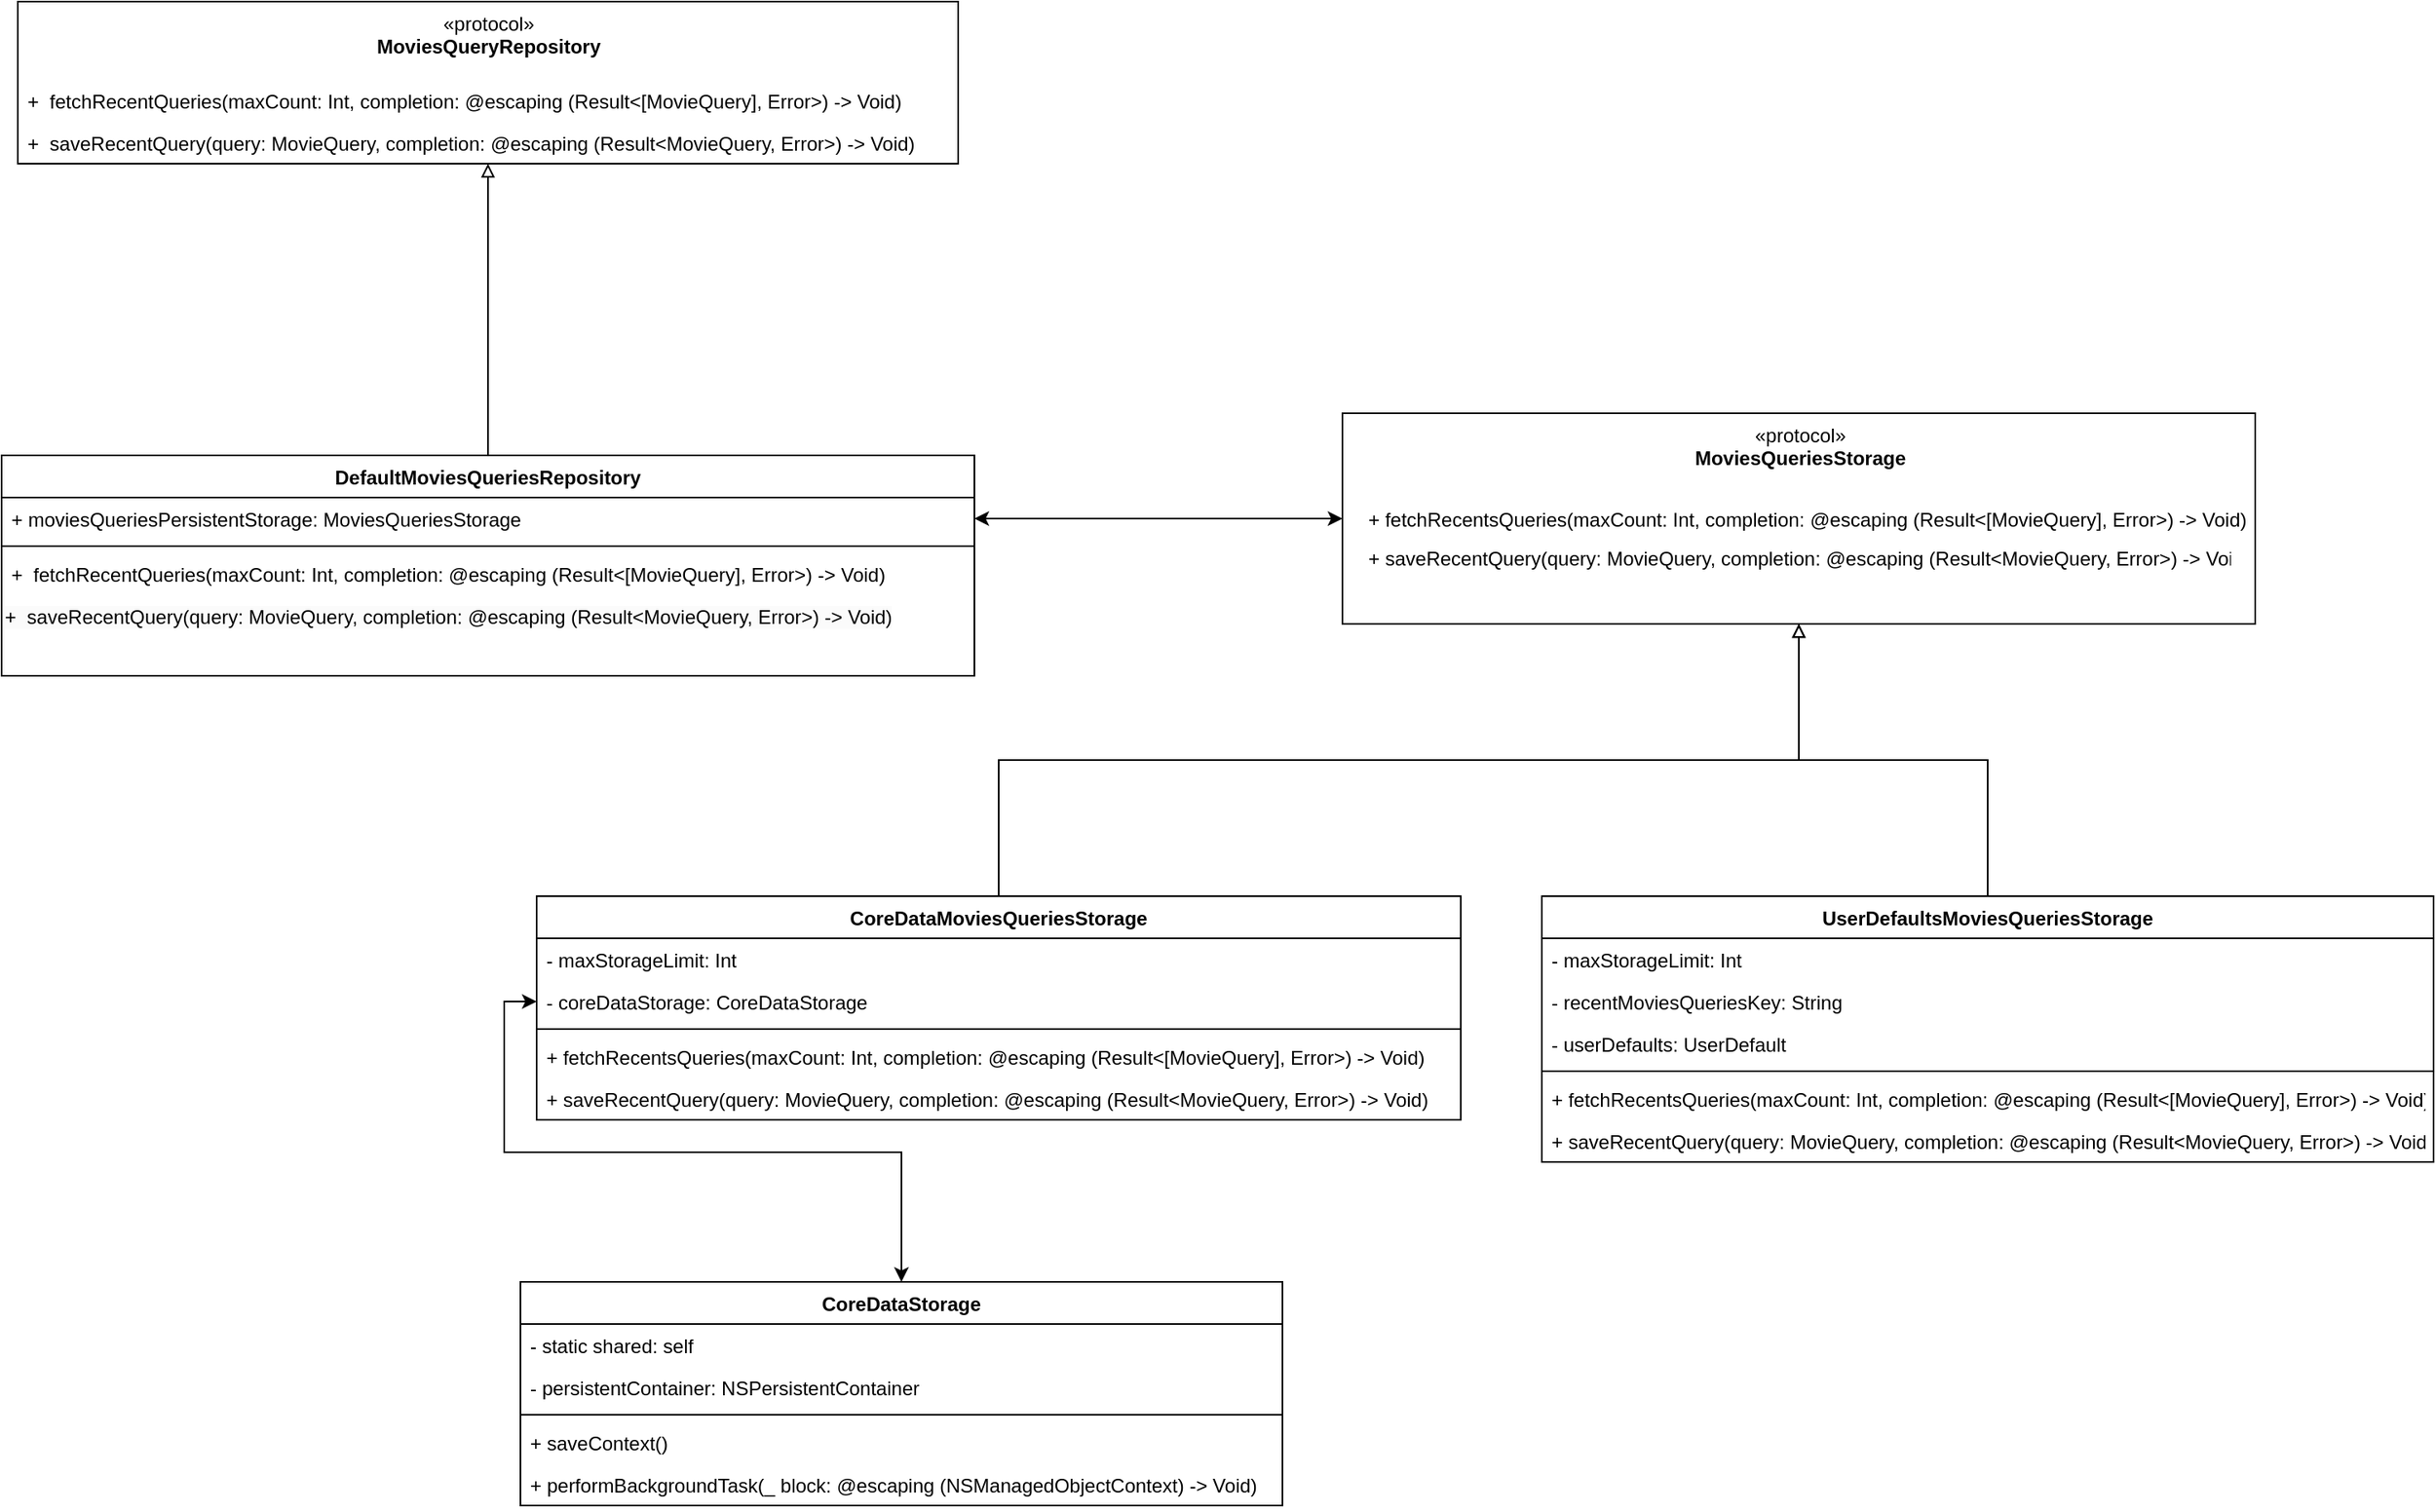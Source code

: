 <mxfile version="20.8.13" type="github">
  <diagram id="C5RBs43oDa-KdzZeNtuy" name="Page-1">
    <mxGraphModel dx="1590" dy="1078" grid="1" gridSize="10" guides="1" tooltips="1" connect="1" arrows="1" fold="1" page="1" pageScale="1" pageWidth="1654" pageHeight="1169" math="0" shadow="0">
      <root>
        <mxCell id="WIyWlLk6GJQsqaUBKTNV-0" />
        <mxCell id="WIyWlLk6GJQsqaUBKTNV-1" parent="WIyWlLk6GJQsqaUBKTNV-0" />
        <mxCell id="OBEdP0ZuhPgi0f2EKkzO-41" value="" style="group" vertex="1" connectable="0" parent="WIyWlLk6GJQsqaUBKTNV-1">
          <mxGeometry x="100" y="90" width="1500" height="928" as="geometry" />
        </mxCell>
        <mxCell id="ULcCmBLq2Xg-PFFbzqAl-67" value="" style="group" parent="OBEdP0ZuhPgi0f2EKkzO-41" vertex="1" connectable="0">
          <mxGeometry x="10" width="720" height="100" as="geometry" />
        </mxCell>
        <mxCell id="ULcCmBLq2Xg-PFFbzqAl-68" value="«protocol»&lt;br&gt;&lt;b&gt;MoviesQueryRepository&lt;br&gt;&lt;/b&gt;" style="html=1;verticalAlign=top;" parent="ULcCmBLq2Xg-PFFbzqAl-67" vertex="1">
          <mxGeometry width="580" height="100" as="geometry" />
        </mxCell>
        <mxCell id="ULcCmBLq2Xg-PFFbzqAl-69" value="+  fetchRecentQueries(maxCount: Int, completion: @escaping (Result&lt;[MovieQuery], Error&gt;) -&gt; Void)&#xa;" style="text;strokeColor=none;fillColor=none;align=left;verticalAlign=top;spacingLeft=4;spacingRight=4;overflow=hidden;rotatable=0;points=[[0,0.5],[1,0.5]];portConstraint=eastwest;" parent="ULcCmBLq2Xg-PFFbzqAl-67" vertex="1">
          <mxGeometry y="48" width="606.316" height="26" as="geometry" />
        </mxCell>
        <mxCell id="ULcCmBLq2Xg-PFFbzqAl-70" value="+  saveRecentQuery(query: MovieQuery, completion: @escaping (Result&lt;MovieQuery, Error&gt;) -&gt; Void)&#xa;" style="text;strokeColor=none;fillColor=none;align=left;verticalAlign=top;spacingLeft=4;spacingRight=4;overflow=hidden;rotatable=0;points=[[0,0.5],[1,0.5]];portConstraint=eastwest;" parent="ULcCmBLq2Xg-PFFbzqAl-67" vertex="1">
          <mxGeometry y="74" width="606.316" height="26" as="geometry" />
        </mxCell>
        <mxCell id="ULcCmBLq2Xg-PFFbzqAl-71" style="edgeStyle=orthogonalEdgeStyle;rounded=0;orthogonalLoop=1;jettySize=auto;html=1;exitX=0.5;exitY=1;exitDx=0;exitDy=0;" parent="ULcCmBLq2Xg-PFFbzqAl-67" source="ULcCmBLq2Xg-PFFbzqAl-68" target="ULcCmBLq2Xg-PFFbzqAl-68" edge="1">
          <mxGeometry relative="1" as="geometry" />
        </mxCell>
        <mxCell id="ULcCmBLq2Xg-PFFbzqAl-72" style="edgeStyle=orthogonalEdgeStyle;rounded=0;orthogonalLoop=1;jettySize=auto;html=1;endArrow=block;endFill=0;" parent="OBEdP0ZuhPgi0f2EKkzO-41" source="ULcCmBLq2Xg-PFFbzqAl-73" target="ULcCmBLq2Xg-PFFbzqAl-68" edge="1">
          <mxGeometry relative="1" as="geometry" />
        </mxCell>
        <mxCell id="ULcCmBLq2Xg-PFFbzqAl-73" value="DefaultMoviesQueriesRepository" style="swimlane;fontStyle=1;align=center;verticalAlign=top;childLayout=stackLayout;horizontal=1;startSize=26;horizontalStack=0;resizeParent=1;resizeParentMax=0;resizeLast=0;collapsible=1;marginBottom=0;" parent="OBEdP0ZuhPgi0f2EKkzO-41" vertex="1">
          <mxGeometry y="280" width="600" height="136" as="geometry" />
        </mxCell>
        <mxCell id="ULcCmBLq2Xg-PFFbzqAl-74" value="+ moviesQueriesPersistentStorage: MoviesQueriesStorage" style="text;strokeColor=none;fillColor=none;align=left;verticalAlign=top;spacingLeft=4;spacingRight=4;overflow=hidden;rotatable=0;points=[[0,0.5],[1,0.5]];portConstraint=eastwest;" parent="ULcCmBLq2Xg-PFFbzqAl-73" vertex="1">
          <mxGeometry y="26" width="600" height="26" as="geometry" />
        </mxCell>
        <mxCell id="ULcCmBLq2Xg-PFFbzqAl-75" value="" style="line;strokeWidth=1;fillColor=none;align=left;verticalAlign=middle;spacingTop=-1;spacingLeft=3;spacingRight=3;rotatable=0;labelPosition=right;points=[];portConstraint=eastwest;strokeColor=inherit;" parent="ULcCmBLq2Xg-PFFbzqAl-73" vertex="1">
          <mxGeometry y="52" width="600" height="8" as="geometry" />
        </mxCell>
        <mxCell id="ULcCmBLq2Xg-PFFbzqAl-79" value="+  fetchRecentQueries(maxCount: Int, completion: @escaping (Result&lt;[MovieQuery], Error&gt;) -&gt; Void)&#xa;" style="text;strokeColor=none;fillColor=none;align=left;verticalAlign=top;spacingLeft=4;spacingRight=4;overflow=hidden;rotatable=0;points=[[0,0.5],[1,0.5]];portConstraint=eastwest;" parent="ULcCmBLq2Xg-PFFbzqAl-73" vertex="1">
          <mxGeometry y="60" width="600" height="26" as="geometry" />
        </mxCell>
        <mxCell id="ULcCmBLq2Xg-PFFbzqAl-80" value="&lt;span style=&quot;caret-color: rgb(0, 0, 0); color: rgb(0, 0, 0); font-family: Helvetica; font-size: 12px; font-style: normal; font-variant-caps: normal; font-weight: 400; letter-spacing: normal; text-align: left; text-indent: 0px; text-transform: none; word-spacing: 0px; -webkit-text-stroke-width: 0px; background-color: rgb(251, 251, 251); text-decoration: none; float: none; display: inline !important;&quot;&gt;+ &amp;nbsp;saveRecentQuery(query: MovieQuery, completion: @escaping (Result&amp;lt;MovieQuery, Error&amp;gt;) -&amp;gt; Void)&lt;/span&gt;" style="text;whiteSpace=wrap;html=1;" parent="ULcCmBLq2Xg-PFFbzqAl-73" vertex="1">
          <mxGeometry y="86" width="600" height="50" as="geometry" />
        </mxCell>
        <mxCell id="OBEdP0ZuhPgi0f2EKkzO-0" style="edgeStyle=orthogonalEdgeStyle;rounded=0;orthogonalLoop=1;jettySize=auto;html=1;exitX=1;exitY=0.5;exitDx=0;exitDy=0;startArrow=classic;startFill=1;" edge="1" parent="OBEdP0ZuhPgi0f2EKkzO-41" source="ULcCmBLq2Xg-PFFbzqAl-74" target="OBEdP0ZuhPgi0f2EKkzO-1">
          <mxGeometry relative="1" as="geometry">
            <mxPoint x="790" y="318.667" as="targetPoint" />
          </mxGeometry>
        </mxCell>
        <mxCell id="OBEdP0ZuhPgi0f2EKkzO-1" value="«protocol»&lt;br&gt;&lt;b&gt;MoviesQueriesStorage&lt;/b&gt;" style="html=1;verticalAlign=top;" vertex="1" parent="OBEdP0ZuhPgi0f2EKkzO-41">
          <mxGeometry x="827" y="254" width="563" height="130" as="geometry" />
        </mxCell>
        <mxCell id="OBEdP0ZuhPgi0f2EKkzO-2" value="   + fetchRecentsQueries(maxCount: Int, completion: @escaping (Result&lt;[MovieQuery], Error&gt;) -&gt; Void)&#xa;" style="text;strokeColor=none;fillColor=none;align=left;verticalAlign=top;spacingLeft=4;spacingRight=4;overflow=hidden;rotatable=0;points=[[0,0.5],[1,0.5]];portConstraint=eastwest;" vertex="1" parent="OBEdP0ZuhPgi0f2EKkzO-41">
          <mxGeometry x="827" y="306" width="563" height="26" as="geometry" />
        </mxCell>
        <mxCell id="OBEdP0ZuhPgi0f2EKkzO-4" value="   + saveRecentQuery(query: MovieQuery, completion: @escaping (Result&lt;MovieQuery, Error&gt;) -&gt; Void)&#xa;" style="text;strokeColor=none;fillColor=none;align=left;verticalAlign=top;spacingLeft=4;spacingRight=4;overflow=hidden;rotatable=0;points=[[0,0.5],[1,0.5]];portConstraint=eastwest;" vertex="1" parent="OBEdP0ZuhPgi0f2EKkzO-41">
          <mxGeometry x="827" y="330" width="553" height="26" as="geometry" />
        </mxCell>
        <mxCell id="OBEdP0ZuhPgi0f2EKkzO-30" style="edgeStyle=orthogonalEdgeStyle;rounded=0;orthogonalLoop=1;jettySize=auto;html=1;exitX=0.5;exitY=0;exitDx=0;exitDy=0;entryX=0.5;entryY=1;entryDx=0;entryDy=0;endArrow=block;endFill=0;" edge="1" parent="OBEdP0ZuhPgi0f2EKkzO-41" source="OBEdP0ZuhPgi0f2EKkzO-7" target="OBEdP0ZuhPgi0f2EKkzO-1">
          <mxGeometry relative="1" as="geometry" />
        </mxCell>
        <mxCell id="OBEdP0ZuhPgi0f2EKkzO-7" value="CoreDataMoviesQueriesStorage" style="swimlane;fontStyle=1;align=center;verticalAlign=top;childLayout=stackLayout;horizontal=1;startSize=26;horizontalStack=0;resizeParent=1;resizeParentMax=0;resizeLast=0;collapsible=1;marginBottom=0;" vertex="1" parent="OBEdP0ZuhPgi0f2EKkzO-41">
          <mxGeometry x="330" y="552" width="570" height="138" as="geometry" />
        </mxCell>
        <mxCell id="OBEdP0ZuhPgi0f2EKkzO-8" value="- maxStorageLimit: Int" style="text;strokeColor=none;fillColor=none;align=left;verticalAlign=top;spacingLeft=4;spacingRight=4;overflow=hidden;rotatable=0;points=[[0,0.5],[1,0.5]];portConstraint=eastwest;" vertex="1" parent="OBEdP0ZuhPgi0f2EKkzO-7">
          <mxGeometry y="26" width="570" height="26" as="geometry" />
        </mxCell>
        <mxCell id="OBEdP0ZuhPgi0f2EKkzO-13" value="- coreDataStorage: CoreDataStorage" style="text;strokeColor=none;fillColor=none;align=left;verticalAlign=top;spacingLeft=4;spacingRight=4;overflow=hidden;rotatable=0;points=[[0,0.5],[1,0.5]];portConstraint=eastwest;" vertex="1" parent="OBEdP0ZuhPgi0f2EKkzO-7">
          <mxGeometry y="52" width="570" height="26" as="geometry" />
        </mxCell>
        <mxCell id="OBEdP0ZuhPgi0f2EKkzO-9" value="" style="line;strokeWidth=1;fillColor=none;align=left;verticalAlign=middle;spacingTop=-1;spacingLeft=3;spacingRight=3;rotatable=0;labelPosition=right;points=[];portConstraint=eastwest;strokeColor=inherit;" vertex="1" parent="OBEdP0ZuhPgi0f2EKkzO-7">
          <mxGeometry y="78" width="570" height="8" as="geometry" />
        </mxCell>
        <mxCell id="OBEdP0ZuhPgi0f2EKkzO-10" value="+ fetchRecentsQueries(maxCount: Int, completion: @escaping (Result&lt;[MovieQuery], Error&gt;) -&gt; Void)&#xa;" style="text;strokeColor=none;fillColor=none;align=left;verticalAlign=top;spacingLeft=4;spacingRight=4;overflow=hidden;rotatable=0;points=[[0,0.5],[1,0.5]];portConstraint=eastwest;" vertex="1" parent="OBEdP0ZuhPgi0f2EKkzO-7">
          <mxGeometry y="86" width="570" height="26" as="geometry" />
        </mxCell>
        <mxCell id="OBEdP0ZuhPgi0f2EKkzO-14" value="+ saveRecentQuery(query: MovieQuery, completion: @escaping (Result&lt;MovieQuery, Error&gt;) -&gt; Void)&#xa;" style="text;strokeColor=none;fillColor=none;align=left;verticalAlign=top;spacingLeft=4;spacingRight=4;overflow=hidden;rotatable=0;points=[[0,0.5],[1,0.5]];portConstraint=eastwest;" vertex="1" parent="OBEdP0ZuhPgi0f2EKkzO-7">
          <mxGeometry y="112" width="570" height="26" as="geometry" />
        </mxCell>
        <mxCell id="OBEdP0ZuhPgi0f2EKkzO-31" style="edgeStyle=orthogonalEdgeStyle;rounded=0;orthogonalLoop=1;jettySize=auto;html=1;exitX=0.5;exitY=0;exitDx=0;exitDy=0;entryX=0.5;entryY=1;entryDx=0;entryDy=0;endArrow=block;endFill=0;" edge="1" parent="OBEdP0ZuhPgi0f2EKkzO-41" source="OBEdP0ZuhPgi0f2EKkzO-19" target="OBEdP0ZuhPgi0f2EKkzO-1">
          <mxGeometry relative="1" as="geometry" />
        </mxCell>
        <mxCell id="OBEdP0ZuhPgi0f2EKkzO-19" value="UserDefaultsMoviesQueriesStorage" style="swimlane;fontStyle=1;align=center;verticalAlign=top;childLayout=stackLayout;horizontal=1;startSize=26;horizontalStack=0;resizeParent=1;resizeParentMax=0;resizeLast=0;collapsible=1;marginBottom=0;" vertex="1" parent="OBEdP0ZuhPgi0f2EKkzO-41">
          <mxGeometry x="950" y="552" width="550" height="164" as="geometry" />
        </mxCell>
        <mxCell id="OBEdP0ZuhPgi0f2EKkzO-20" value="- maxStorageLimit: Int" style="text;strokeColor=none;fillColor=none;align=left;verticalAlign=top;spacingLeft=4;spacingRight=4;overflow=hidden;rotatable=0;points=[[0,0.5],[1,0.5]];portConstraint=eastwest;" vertex="1" parent="OBEdP0ZuhPgi0f2EKkzO-19">
          <mxGeometry y="26" width="550" height="26" as="geometry" />
        </mxCell>
        <mxCell id="OBEdP0ZuhPgi0f2EKkzO-26" value="- recentMoviesQueriesKey: String" style="text;strokeColor=none;fillColor=none;align=left;verticalAlign=top;spacingLeft=4;spacingRight=4;overflow=hidden;rotatable=0;points=[[0,0.5],[1,0.5]];portConstraint=eastwest;" vertex="1" parent="OBEdP0ZuhPgi0f2EKkzO-19">
          <mxGeometry y="52" width="550" height="26" as="geometry" />
        </mxCell>
        <mxCell id="OBEdP0ZuhPgi0f2EKkzO-25" value="- userDefaults: UserDefault" style="text;strokeColor=none;fillColor=none;align=left;verticalAlign=top;spacingLeft=4;spacingRight=4;overflow=hidden;rotatable=0;points=[[0,0.5],[1,0.5]];portConstraint=eastwest;" vertex="1" parent="OBEdP0ZuhPgi0f2EKkzO-19">
          <mxGeometry y="78" width="550" height="26" as="geometry" />
        </mxCell>
        <mxCell id="OBEdP0ZuhPgi0f2EKkzO-21" value="" style="line;strokeWidth=1;fillColor=none;align=left;verticalAlign=middle;spacingTop=-1;spacingLeft=3;spacingRight=3;rotatable=0;labelPosition=right;points=[];portConstraint=eastwest;strokeColor=inherit;" vertex="1" parent="OBEdP0ZuhPgi0f2EKkzO-19">
          <mxGeometry y="104" width="550" height="8" as="geometry" />
        </mxCell>
        <mxCell id="OBEdP0ZuhPgi0f2EKkzO-22" value="+ fetchRecentsQueries(maxCount: Int, completion: @escaping (Result&lt;[MovieQuery], Error&gt;) -&gt; Void)&#xa;" style="text;strokeColor=none;fillColor=none;align=left;verticalAlign=top;spacingLeft=4;spacingRight=4;overflow=hidden;rotatable=0;points=[[0,0.5],[1,0.5]];portConstraint=eastwest;" vertex="1" parent="OBEdP0ZuhPgi0f2EKkzO-19">
          <mxGeometry y="112" width="550" height="26" as="geometry" />
        </mxCell>
        <mxCell id="OBEdP0ZuhPgi0f2EKkzO-28" value="+ saveRecentQuery(query: MovieQuery, completion: @escaping (Result&lt;MovieQuery, Error&gt;) -&gt; Void)&#xa;" style="text;strokeColor=none;fillColor=none;align=left;verticalAlign=top;spacingLeft=4;spacingRight=4;overflow=hidden;rotatable=0;points=[[0,0.5],[1,0.5]];portConstraint=eastwest;" vertex="1" parent="OBEdP0ZuhPgi0f2EKkzO-19">
          <mxGeometry y="138" width="550" height="26" as="geometry" />
        </mxCell>
        <mxCell id="OBEdP0ZuhPgi0f2EKkzO-32" value="CoreDataStorage" style="swimlane;fontStyle=1;align=center;verticalAlign=top;childLayout=stackLayout;horizontal=1;startSize=26;horizontalStack=0;resizeParent=1;resizeParentMax=0;resizeLast=0;collapsible=1;marginBottom=0;" vertex="1" parent="OBEdP0ZuhPgi0f2EKkzO-41">
          <mxGeometry x="320" y="790" width="470" height="138" as="geometry" />
        </mxCell>
        <mxCell id="OBEdP0ZuhPgi0f2EKkzO-33" value="- static shared: self" style="text;strokeColor=none;fillColor=none;align=left;verticalAlign=top;spacingLeft=4;spacingRight=4;overflow=hidden;rotatable=0;points=[[0,0.5],[1,0.5]];portConstraint=eastwest;" vertex="1" parent="OBEdP0ZuhPgi0f2EKkzO-32">
          <mxGeometry y="26" width="470" height="26" as="geometry" />
        </mxCell>
        <mxCell id="OBEdP0ZuhPgi0f2EKkzO-37" value="- persistentContainer: NSPersistentContainer" style="text;strokeColor=none;fillColor=none;align=left;verticalAlign=top;spacingLeft=4;spacingRight=4;overflow=hidden;rotatable=0;points=[[0,0.5],[1,0.5]];portConstraint=eastwest;" vertex="1" parent="OBEdP0ZuhPgi0f2EKkzO-32">
          <mxGeometry y="52" width="470" height="26" as="geometry" />
        </mxCell>
        <mxCell id="OBEdP0ZuhPgi0f2EKkzO-34" value="" style="line;strokeWidth=1;fillColor=none;align=left;verticalAlign=middle;spacingTop=-1;spacingLeft=3;spacingRight=3;rotatable=0;labelPosition=right;points=[];portConstraint=eastwest;strokeColor=inherit;" vertex="1" parent="OBEdP0ZuhPgi0f2EKkzO-32">
          <mxGeometry y="78" width="470" height="8" as="geometry" />
        </mxCell>
        <mxCell id="OBEdP0ZuhPgi0f2EKkzO-35" value="+ saveContext()" style="text;strokeColor=none;fillColor=none;align=left;verticalAlign=top;spacingLeft=4;spacingRight=4;overflow=hidden;rotatable=0;points=[[0,0.5],[1,0.5]];portConstraint=eastwest;" vertex="1" parent="OBEdP0ZuhPgi0f2EKkzO-32">
          <mxGeometry y="86" width="470" height="26" as="geometry" />
        </mxCell>
        <mxCell id="OBEdP0ZuhPgi0f2EKkzO-38" value="+ performBackgroundTask(_ block: @escaping (NSManagedObjectContext) -&gt; Void)" style="text;strokeColor=none;fillColor=none;align=left;verticalAlign=top;spacingLeft=4;spacingRight=4;overflow=hidden;rotatable=0;points=[[0,0.5],[1,0.5]];portConstraint=eastwest;" vertex="1" parent="OBEdP0ZuhPgi0f2EKkzO-32">
          <mxGeometry y="112" width="470" height="26" as="geometry" />
        </mxCell>
        <mxCell id="OBEdP0ZuhPgi0f2EKkzO-40" style="edgeStyle=orthogonalEdgeStyle;rounded=0;orthogonalLoop=1;jettySize=auto;html=1;entryX=0.5;entryY=0;entryDx=0;entryDy=0;endArrow=classic;endFill=1;startArrow=classic;startFill=1;" edge="1" parent="OBEdP0ZuhPgi0f2EKkzO-41" source="OBEdP0ZuhPgi0f2EKkzO-13" target="OBEdP0ZuhPgi0f2EKkzO-32">
          <mxGeometry relative="1" as="geometry" />
        </mxCell>
      </root>
    </mxGraphModel>
  </diagram>
</mxfile>
